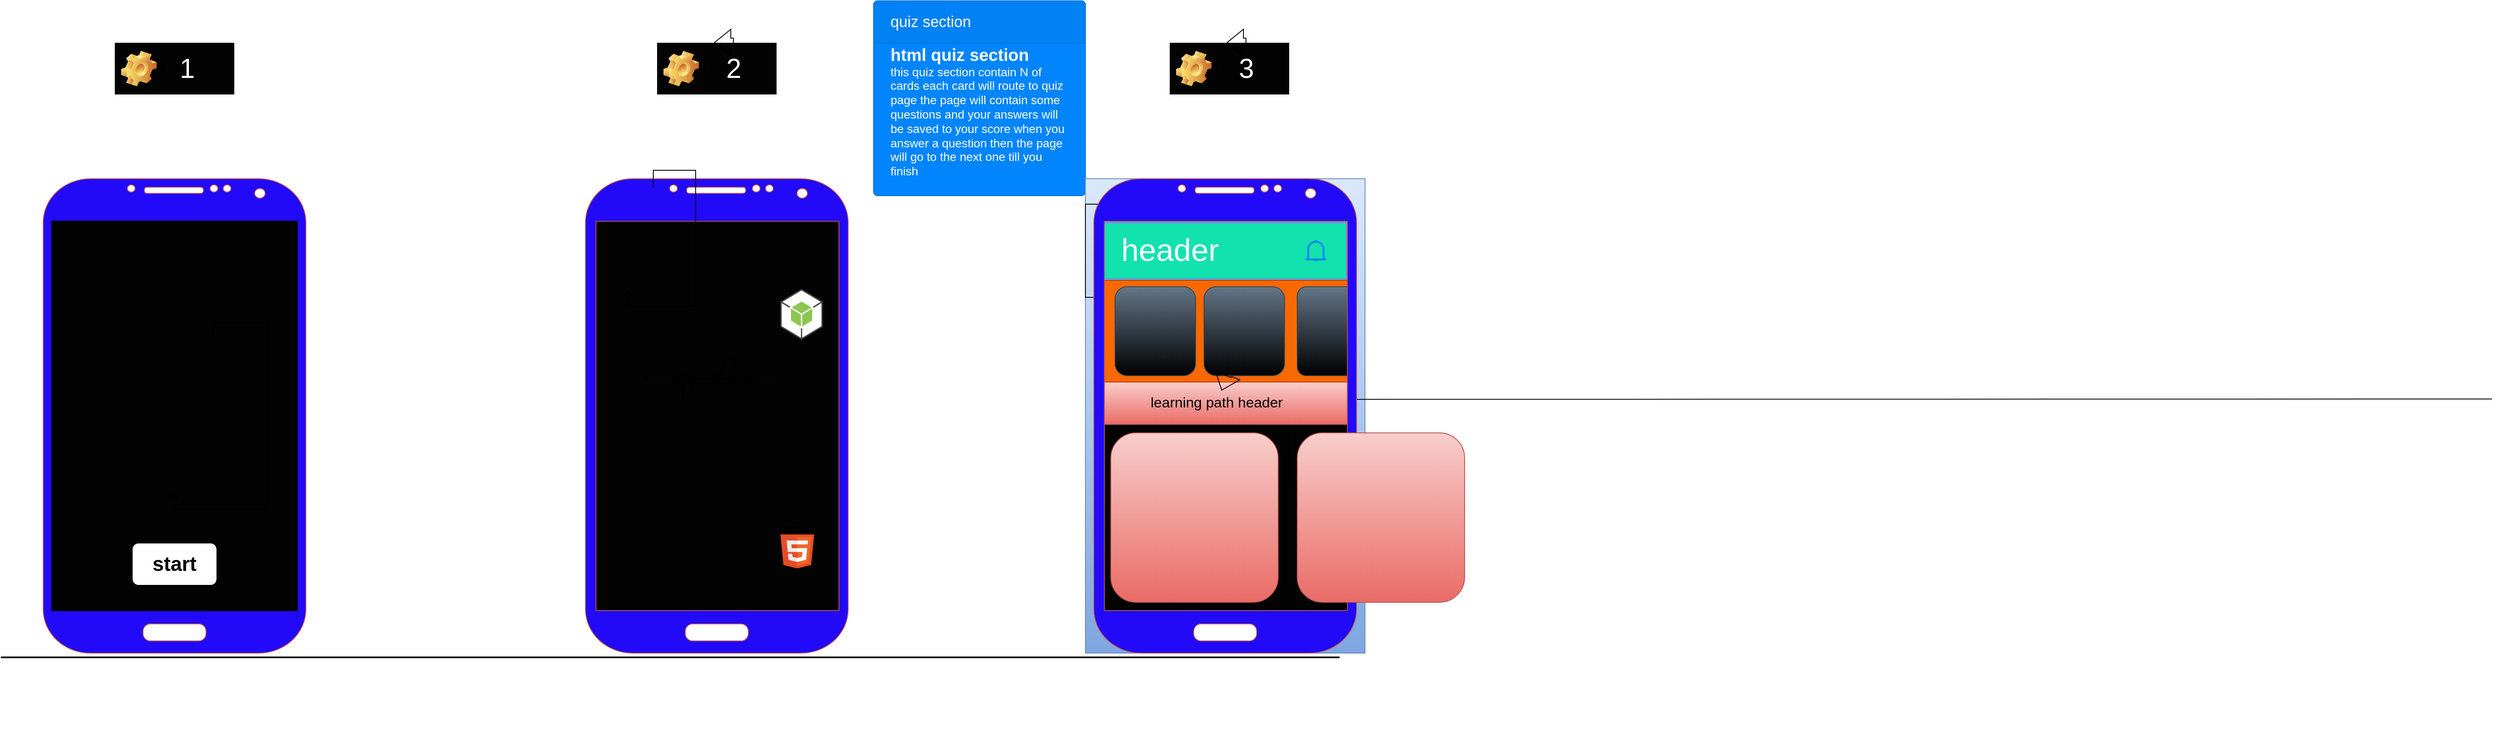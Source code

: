 <mxfile version="21.7.2" type="github">
  <diagram name="Page-1" id="X2JnDKoGHxt49fTbtLQz">
    <mxGraphModel dx="1263" dy="905" grid="1" gridSize="10" guides="1" tooltips="1" connect="1" arrows="1" fold="1" page="1" pageScale="1" pageWidth="850" pageHeight="1100" math="0" shadow="0">
      <root>
        <mxCell id="0" />
        <mxCell id="1" parent="0" />
        <mxCell id="wpx5yHl7sN_ZGKeGzRwJ-62" value="" style="group" vertex="1" connectable="0" parent="1">
          <mxGeometry x="970" y="230" width="334" height="560" as="geometry" />
        </mxCell>
        <mxCell id="wpx5yHl7sN_ZGKeGzRwJ-46" value="" style="shape=ext;double=1;rounded=0;whiteSpace=wrap;html=1;fillColor=#030303;movable=1;resizable=1;rotatable=1;deletable=1;editable=1;locked=0;connectable=1;" vertex="1" parent="wpx5yHl7sN_ZGKeGzRwJ-62">
          <mxGeometry x="20" y="60" width="290" height="460" as="geometry" />
        </mxCell>
        <mxCell id="wpx5yHl7sN_ZGKeGzRwJ-51" value="" style="shape=image;html=1;verticalAlign=top;verticalLabelPosition=bottom;labelBackgroundColor=#ffffff;imageAspect=0;aspect=fixed;image=https://cdn2.iconfinder.com/data/icons/boxicons-solid-vol-2/24/bxs-planet-128.png;movable=1;resizable=1;rotatable=1;deletable=1;editable=1;locked=0;connectable=1;" vertex="1" parent="wpx5yHl7sN_ZGKeGzRwJ-62">
          <mxGeometry y="20" width="120" height="120" as="geometry" />
        </mxCell>
        <mxCell id="wpx5yHl7sN_ZGKeGzRwJ-53" value="" style="shape=image;html=1;verticalAlign=top;verticalLabelPosition=bottom;labelBackgroundColor=#ffffff;imageAspect=0;aspect=fixed;image=https://cdn2.iconfinder.com/data/icons/boxicons-solid-vol-2/24/bxs-planet-128.png;movable=1;resizable=1;rotatable=1;deletable=1;editable=1;locked=0;connectable=1;" vertex="1" parent="wpx5yHl7sN_ZGKeGzRwJ-62">
          <mxGeometry x="210" y="120" width="120" height="120" as="geometry" />
        </mxCell>
        <mxCell id="wpx5yHl7sN_ZGKeGzRwJ-54" value="" style="shape=image;html=1;verticalAlign=top;verticalLabelPosition=bottom;labelBackgroundColor=#ffffff;imageAspect=0;aspect=fixed;image=https://cdn2.iconfinder.com/data/icons/boxicons-solid-vol-2/24/bxs-planet-128.png;movable=1;resizable=1;rotatable=1;deletable=1;editable=1;locked=0;connectable=1;" vertex="1" parent="wpx5yHl7sN_ZGKeGzRwJ-62">
          <mxGeometry y="270" width="120" height="120" as="geometry" />
        </mxCell>
        <mxCell id="wpx5yHl7sN_ZGKeGzRwJ-55" value="" style="shape=image;html=1;verticalAlign=top;verticalLabelPosition=bottom;labelBackgroundColor=#ffffff;imageAspect=0;aspect=fixed;image=https://cdn2.iconfinder.com/data/icons/boxicons-solid-vol-2/24/bxs-planet-128.png;movable=1;resizable=1;rotatable=1;deletable=1;editable=1;locked=0;connectable=1;" vertex="1" parent="wpx5yHl7sN_ZGKeGzRwJ-62">
          <mxGeometry x="210" y="390" width="120" height="120" as="geometry" />
        </mxCell>
        <mxCell id="wpx5yHl7sN_ZGKeGzRwJ-44" value="" style="verticalLabelPosition=bottom;verticalAlign=top;html=1;shadow=0;dashed=0;strokeWidth=1;shape=mxgraph.android.phone2;strokeColor=#b85450;fillColor=#220AF8;movable=1;resizable=1;rotatable=1;deletable=1;editable=1;locked=0;connectable=1;perimeterSpacing=10;" vertex="1" parent="wpx5yHl7sN_ZGKeGzRwJ-62">
          <mxGeometry x="10" y="10" width="310" height="560" as="geometry" />
        </mxCell>
        <mxCell id="wpx5yHl7sN_ZGKeGzRwJ-52" style="edgeStyle=orthogonalEdgeStyle;rounded=0;orthogonalLoop=1;jettySize=auto;html=1;exitX=0.75;exitY=0;exitDx=0;exitDy=0;fontFamily=Helvetica;fontSize=12;fontColor=default;movable=1;resizable=1;rotatable=1;deletable=1;editable=1;locked=0;connectable=1;" edge="1" parent="wpx5yHl7sN_ZGKeGzRwJ-62" source="wpx5yHl7sN_ZGKeGzRwJ-51" target="wpx5yHl7sN_ZGKeGzRwJ-51">
          <mxGeometry relative="1" as="geometry" />
        </mxCell>
        <mxCell id="wpx5yHl7sN_ZGKeGzRwJ-88" value="" style="dashed=0;outlineConnect=0;html=1;align=center;labelPosition=center;verticalLabelPosition=bottom;verticalAlign=top;shape=mxgraph.weblogos.html5;rounded=0;fontFamily=Helvetica;fontSize=12;fontColor=#FFFFFF;fillColor=none;gradientColor=none;" vertex="1" parent="wpx5yHl7sN_ZGKeGzRwJ-62">
          <mxGeometry x="240" y="420" width="40" height="50" as="geometry" />
        </mxCell>
        <mxCell id="wpx5yHl7sN_ZGKeGzRwJ-89" value="" style="shape=image;html=1;verticalAlign=top;verticalLabelPosition=bottom;labelBackgroundColor=#ffffff;imageAspect=0;aspect=fixed;image=https://cdn1.iconfinder.com/data/icons/hawcons/32/699766-icon-12-file-css-128.png;rounded=0;fontFamily=Helvetica;fontSize=12;fontColor=#FFFFFF;fillColor=none;gradientColor=none;" vertex="1" parent="wpx5yHl7sN_ZGKeGzRwJ-62">
          <mxGeometry x="10" y="270" width="90" height="90" as="geometry" />
        </mxCell>
        <mxCell id="wpx5yHl7sN_ZGKeGzRwJ-91" value="" style="outlineConnect=0;dashed=0;verticalLabelPosition=bottom;verticalAlign=top;align=center;html=1;shape=mxgraph.aws3.android;fillColor=#8CC64F;gradientColor=none;rounded=0;fontFamily=Helvetica;fontSize=12;fontColor=#FFFFFF;" vertex="1" parent="wpx5yHl7sN_ZGKeGzRwJ-62">
          <mxGeometry x="240" y="140" width="50" height="60" as="geometry" />
        </mxCell>
        <mxCell id="wpx5yHl7sN_ZGKeGzRwJ-92" value="" style="shape=image;html=1;verticalAlign=top;verticalLabelPosition=bottom;labelBackgroundColor=#ffffff;imageAspect=0;aspect=fixed;image=https://cdn1.iconfinder.com/data/icons/hawcons/32/700045-icon-86-document-file-php-128.png;rounded=0;fontFamily=Helvetica;fontSize=12;fontColor=#FFFFFF;fillColor=none;gradientColor=none;" vertex="1" parent="wpx5yHl7sN_ZGKeGzRwJ-62">
          <mxGeometry x="40" y="60" width="50" height="50" as="geometry" />
        </mxCell>
        <mxCell id="wpx5yHl7sN_ZGKeGzRwJ-64" value="" style="group" vertex="1" connectable="0" parent="1">
          <mxGeometry x="1065" y="80" width="140" height="60" as="geometry" />
        </mxCell>
        <mxCell id="wpx5yHl7sN_ZGKeGzRwJ-58" value="f" style="label;whiteSpace=wrap;html=1;image=img/clipart/Gear_128x128.png;rounded=0;strokeColor=default;fontFamily=Helvetica;fontSize=12;fontColor=default;fillColor=#030303;" vertex="1" parent="wpx5yHl7sN_ZGKeGzRwJ-64">
          <mxGeometry width="140" height="60" as="geometry" />
        </mxCell>
        <mxCell id="wpx5yHl7sN_ZGKeGzRwJ-60" value="2" style="text;html=1;strokeColor=none;fillColor=none;align=center;verticalAlign=middle;whiteSpace=wrap;rounded=0;fontSize=32;fontFamily=Helvetica;fontColor=#FFFFFF;perimeterSpacing=16;strokeWidth=7;" vertex="1" parent="wpx5yHl7sN_ZGKeGzRwJ-64">
          <mxGeometry x="60" y="15" width="60" height="30" as="geometry" />
        </mxCell>
        <mxCell id="wpx5yHl7sN_ZGKeGzRwJ-63" style="edgeStyle=none;shape=flexArrow;rounded=0;orthogonalLoop=1;jettySize=auto;html=1;exitX=0.5;exitY=0;exitDx=0;exitDy=0;entryX=0.25;entryY=0;entryDx=0;entryDy=0;fontFamily=Helvetica;fontSize=12;fontColor=#FFFFFF;" edge="1" parent="wpx5yHl7sN_ZGKeGzRwJ-64" source="wpx5yHl7sN_ZGKeGzRwJ-60" target="wpx5yHl7sN_ZGKeGzRwJ-60">
          <mxGeometry relative="1" as="geometry" />
        </mxCell>
        <mxCell id="wpx5yHl7sN_ZGKeGzRwJ-65" value="" style="group" vertex="1" connectable="0" parent="1">
          <mxGeometry x="425" y="80" width="140" height="60" as="geometry" />
        </mxCell>
        <mxCell id="wpx5yHl7sN_ZGKeGzRwJ-56" value="f" style="label;whiteSpace=wrap;html=1;image=img/clipart/Gear_128x128.png;rounded=0;strokeColor=default;fontFamily=Helvetica;fontSize=12;fontColor=default;fillColor=#030303;" vertex="1" parent="wpx5yHl7sN_ZGKeGzRwJ-65">
          <mxGeometry width="140" height="60" as="geometry" />
        </mxCell>
        <mxCell id="wpx5yHl7sN_ZGKeGzRwJ-57" value="1" style="text;html=1;strokeColor=none;fillColor=none;align=center;verticalAlign=middle;whiteSpace=wrap;rounded=0;fontSize=32;fontFamily=Helvetica;fontColor=#FFFFFF;perimeterSpacing=16;strokeWidth=7;" vertex="1" parent="wpx5yHl7sN_ZGKeGzRwJ-65">
          <mxGeometry x="55" y="15" width="60" height="30" as="geometry" />
        </mxCell>
        <mxCell id="wpx5yHl7sN_ZGKeGzRwJ-74" value="" style="shape=link;html=1;rounded=0;fontFamily=Helvetica;fontSize=12;fontColor=#FFFFFF;" edge="1" parent="1">
          <mxGeometry width="100" relative="1" as="geometry">
            <mxPoint x="1080" y="480" as="sourcePoint" />
            <mxPoint x="1180" y="480" as="targetPoint" />
          </mxGeometry>
        </mxCell>
        <mxCell id="wpx5yHl7sN_ZGKeGzRwJ-76" value="" style="line;strokeWidth=2;html=1;rounded=0;fontFamily=Helvetica;fontSize=12;fontColor=#FFFFFF;fillColor=none;gradientColor=none;" vertex="1" parent="1">
          <mxGeometry x="1050" y="470" width="160" height="10" as="geometry" />
        </mxCell>
        <mxCell id="wpx5yHl7sN_ZGKeGzRwJ-77" value="" style="line;strokeWidth=2;html=1;rounded=0;fontFamily=Helvetica;fontSize=12;fontColor=#FFFFFF;fillColor=none;gradientColor=none;" vertex="1" parent="1">
          <mxGeometry x="290" y="700" width="1580" height="210" as="geometry" />
        </mxCell>
        <mxCell id="wpx5yHl7sN_ZGKeGzRwJ-78" value="" style="group" vertex="1" connectable="0" parent="1">
          <mxGeometry x="340" y="240" width="310" height="560" as="geometry" />
        </mxCell>
        <mxCell id="wpx5yHl7sN_ZGKeGzRwJ-9" value="" style="verticalLabelPosition=bottom;verticalAlign=top;html=1;shadow=0;dashed=0;strokeWidth=1;shape=mxgraph.android.phone2;strokeColor=#b85450;fillColor=#220AF8;movable=1;resizable=1;rotatable=1;deletable=1;editable=1;locked=0;connectable=1;" vertex="1" parent="wpx5yHl7sN_ZGKeGzRwJ-78">
          <mxGeometry width="310" height="560" as="geometry" />
        </mxCell>
        <mxCell id="wpx5yHl7sN_ZGKeGzRwJ-22" value="" style="group;movable=1;resizable=1;rotatable=1;deletable=1;editable=1;locked=0;connectable=1;" vertex="1" connectable="0" parent="wpx5yHl7sN_ZGKeGzRwJ-78">
          <mxGeometry x="10" y="50" width="290" height="460" as="geometry" />
        </mxCell>
        <mxCell id="wpx5yHl7sN_ZGKeGzRwJ-13" value="" style="shape=ext;double=1;rounded=0;whiteSpace=wrap;html=1;fillColor=#030303;movable=1;resizable=1;rotatable=1;deletable=1;editable=1;locked=0;connectable=1;" vertex="1" parent="wpx5yHl7sN_ZGKeGzRwJ-22">
          <mxGeometry width="290" height="460" as="geometry" />
        </mxCell>
        <mxCell id="wpx5yHl7sN_ZGKeGzRwJ-24" value="" style="group;movable=1;resizable=1;rotatable=1;deletable=1;editable=1;locked=0;connectable=1;" vertex="1" connectable="0" parent="wpx5yHl7sN_ZGKeGzRwJ-22">
          <mxGeometry x="95" y="380" width="100" height="50" as="geometry" />
        </mxCell>
        <mxCell id="wpx5yHl7sN_ZGKeGzRwJ-17" value="" style="rounded=1;whiteSpace=wrap;html=1;movable=1;resizable=1;rotatable=1;deletable=1;editable=1;locked=0;connectable=1;" vertex="1" parent="wpx5yHl7sN_ZGKeGzRwJ-24">
          <mxGeometry width="100" height="50" as="geometry" />
        </mxCell>
        <mxCell id="wpx5yHl7sN_ZGKeGzRwJ-20" value="&lt;h1&gt;start&lt;/h1&gt;" style="text;html=1;strokeColor=none;fillColor=none;align=center;verticalAlign=middle;whiteSpace=wrap;rounded=0;movable=1;resizable=1;rotatable=1;deletable=1;editable=1;locked=0;connectable=1;" vertex="1" parent="wpx5yHl7sN_ZGKeGzRwJ-24">
          <mxGeometry x="20" y="10" width="60" height="30" as="geometry" />
        </mxCell>
        <mxCell id="wpx5yHl7sN_ZGKeGzRwJ-25" value="" style="group;movable=1;resizable=1;rotatable=1;deletable=1;editable=1;locked=0;connectable=1;" vertex="1" connectable="0" parent="wpx5yHl7sN_ZGKeGzRwJ-22">
          <mxGeometry x="55" y="140" width="180" height="180" as="geometry" />
        </mxCell>
        <mxCell id="wpx5yHl7sN_ZGKeGzRwJ-19" value="" style="shape=image;html=1;verticalAlign=top;verticalLabelPosition=bottom;labelBackgroundColor=#ffffff;imageAspect=0;aspect=fixed;image=https://cdn2.iconfinder.com/data/icons/boxicons-solid-vol-2/24/bxs-planet-128.png;movable=1;resizable=1;rotatable=1;deletable=1;editable=1;locked=0;connectable=1;" vertex="1" parent="wpx5yHl7sN_ZGKeGzRwJ-25">
          <mxGeometry width="180" height="180" as="geometry" />
        </mxCell>
        <mxCell id="wpx5yHl7sN_ZGKeGzRwJ-23" style="edgeStyle=orthogonalEdgeStyle;rounded=0;orthogonalLoop=1;jettySize=auto;html=1;exitX=0.75;exitY=0;exitDx=0;exitDy=0;fontFamily=Helvetica;fontSize=12;fontColor=default;movable=1;resizable=1;rotatable=1;deletable=1;editable=1;locked=0;connectable=1;" edge="1" parent="wpx5yHl7sN_ZGKeGzRwJ-25" source="wpx5yHl7sN_ZGKeGzRwJ-19" target="wpx5yHl7sN_ZGKeGzRwJ-19">
          <mxGeometry relative="1" as="geometry" />
        </mxCell>
        <mxCell id="wpx5yHl7sN_ZGKeGzRwJ-80" value="" style="edgeStyle=elbowEdgeStyle;elbow=vertical;endArrow=classic;html=1;curved=0;rounded=0;endSize=8;startSize=8;fontFamily=Helvetica;fontSize=12;fontColor=#FFFFFF;shape=flexArrow;" edge="1" parent="1">
          <mxGeometry width="50" height="50" relative="1" as="geometry">
            <mxPoint x="1100" y="500" as="sourcePoint" />
            <mxPoint x="1150" y="450" as="targetPoint" />
          </mxGeometry>
        </mxCell>
        <mxCell id="wpx5yHl7sN_ZGKeGzRwJ-83" value="" style="group" vertex="1" connectable="0" parent="1">
          <mxGeometry x="1670" y="80" width="140" height="60" as="geometry" />
        </mxCell>
        <mxCell id="wpx5yHl7sN_ZGKeGzRwJ-84" value="f" style="label;whiteSpace=wrap;html=1;image=img/clipart/Gear_128x128.png;rounded=0;strokeColor=default;fontFamily=Helvetica;fontSize=12;fontColor=default;fillColor=#030303;" vertex="1" parent="wpx5yHl7sN_ZGKeGzRwJ-83">
          <mxGeometry width="140" height="60" as="geometry" />
        </mxCell>
        <mxCell id="wpx5yHl7sN_ZGKeGzRwJ-85" value="3" style="text;html=1;strokeColor=none;fillColor=none;align=center;verticalAlign=middle;whiteSpace=wrap;rounded=0;fontSize=32;fontFamily=Helvetica;fontColor=#FFFFFF;perimeterSpacing=16;strokeWidth=7;" vertex="1" parent="wpx5yHl7sN_ZGKeGzRwJ-83">
          <mxGeometry x="60" y="15" width="60" height="30" as="geometry" />
        </mxCell>
        <mxCell id="wpx5yHl7sN_ZGKeGzRwJ-86" style="edgeStyle=none;shape=flexArrow;rounded=0;orthogonalLoop=1;jettySize=auto;html=1;exitX=0.5;exitY=0;exitDx=0;exitDy=0;entryX=0.25;entryY=0;entryDx=0;entryDy=0;fontFamily=Helvetica;fontSize=12;fontColor=#FFFFFF;" edge="1" parent="wpx5yHl7sN_ZGKeGzRwJ-83" source="wpx5yHl7sN_ZGKeGzRwJ-85" target="wpx5yHl7sN_ZGKeGzRwJ-85">
          <mxGeometry relative="1" as="geometry" />
        </mxCell>
        <mxCell id="wpx5yHl7sN_ZGKeGzRwJ-133" value="&lt;span style=&quot;font-size: 20px;&quot;&gt;&lt;b&gt;html quiz section&amp;nbsp;&lt;/b&gt;&lt;/span&gt;&lt;br style=&quot;font-size: 14px&quot;&gt;this quiz section contain N of cards each card will route to quiz page the page will contain some questions and your answers will be saved to your score when you answer a question then the page will go to the next one till you finish&amp;nbsp;" style="html=1;shadow=0;dashed=0;shape=mxgraph.bootstrap.rrect;rSize=5;strokeColor=#0071D5;html=1;whiteSpace=wrap;fillColor=#0085FC;fontColor=#ffffff;verticalAlign=bottom;align=left;spacing=20;spacingBottom=0;fontSize=14;rounded=0;fontFamily=Helvetica;" vertex="1" parent="1">
          <mxGeometry x="1320" y="30" width="250" height="230" as="geometry" />
        </mxCell>
        <mxCell id="wpx5yHl7sN_ZGKeGzRwJ-134" value="quiz section&amp;nbsp;" style="html=1;shadow=0;dashed=0;shape=mxgraph.bootstrap.topButton;rSize=5;perimeter=none;whiteSpace=wrap;fillColor=#0081F4;strokeColor=#0071D5;fontColor=#ffffff;resizeWidth=1;fontSize=18;align=left;spacing=20;rounded=0;fontFamily=Helvetica;" vertex="1" parent="wpx5yHl7sN_ZGKeGzRwJ-133">
          <mxGeometry width="250" height="50" relative="1" as="geometry" />
        </mxCell>
        <mxCell id="wpx5yHl7sN_ZGKeGzRwJ-66" value="" style="group;fillColor=#dae8fc;gradientColor=#7ea6e0;strokeColor=#6c8ebf;fontColor=#666666;" vertex="1" connectable="0" parent="1">
          <mxGeometry x="1570" y="240" width="330" height="560" as="geometry" />
        </mxCell>
        <mxCell id="wpx5yHl7sN_ZGKeGzRwJ-67" value="" style="shape=ext;double=1;rounded=0;whiteSpace=wrap;html=1;fillColor=#030303;movable=1;resizable=1;rotatable=1;deletable=1;editable=1;locked=0;connectable=1;" vertex="1" parent="wpx5yHl7sN_ZGKeGzRwJ-66">
          <mxGeometry x="20" y="50" width="290" height="460" as="geometry" />
        </mxCell>
        <mxCell id="wpx5yHl7sN_ZGKeGzRwJ-73" style="edgeStyle=orthogonalEdgeStyle;rounded=0;orthogonalLoop=1;jettySize=auto;html=1;exitX=0.75;exitY=0;exitDx=0;exitDy=0;fontFamily=Helvetica;fontSize=12;fontColor=default;movable=1;resizable=1;rotatable=1;deletable=1;editable=1;locked=0;connectable=1;" edge="1" parent="wpx5yHl7sN_ZGKeGzRwJ-66" source="wpx5yHl7sN_ZGKeGzRwJ-93">
          <mxGeometry relative="1" as="geometry">
            <mxPoint x="90" y="20" as="sourcePoint" />
            <mxPoint x="60.0" y="140" as="targetPoint" />
          </mxGeometry>
        </mxCell>
        <mxCell id="wpx5yHl7sN_ZGKeGzRwJ-94" value="" style="edgeStyle=orthogonalEdgeStyle;rounded=0;orthogonalLoop=1;jettySize=auto;html=1;exitX=0.75;exitY=0;exitDx=0;exitDy=0;fontFamily=Helvetica;fontSize=12;fontColor=default;movable=1;resizable=1;rotatable=1;deletable=1;editable=1;locked=0;connectable=1;" edge="1" parent="wpx5yHl7sN_ZGKeGzRwJ-66" target="wpx5yHl7sN_ZGKeGzRwJ-93">
          <mxGeometry relative="1" as="geometry">
            <mxPoint x="1660" y="260" as="sourcePoint" />
            <mxPoint x="1630.0" y="380" as="targetPoint" />
          </mxGeometry>
        </mxCell>
        <mxCell id="wpx5yHl7sN_ZGKeGzRwJ-93" value="" style="shape=ext;double=1;rounded=0;whiteSpace=wrap;html=1;fontFamily=Helvetica;fontSize=12;fontColor=#FFFFFF;fillColor=#12e2ae;gradientColor=none;strokeColor=#B266FF;" vertex="1" parent="wpx5yHl7sN_ZGKeGzRwJ-66">
          <mxGeometry x="20" y="50" width="290" height="70" as="geometry" />
        </mxCell>
        <mxCell id="wpx5yHl7sN_ZGKeGzRwJ-103" value="header" style="text;html=1;strokeColor=none;fillColor=none;align=center;verticalAlign=middle;whiteSpace=wrap;rounded=0;fontSize=37;fontFamily=Helvetica;fontColor=#FFFFFF;" vertex="1" parent="wpx5yHl7sN_ZGKeGzRwJ-66">
          <mxGeometry x="70" y="70" width="60" height="30" as="geometry" />
        </mxCell>
        <mxCell id="wpx5yHl7sN_ZGKeGzRwJ-104" value="" style="html=1;verticalLabelPosition=bottom;align=center;labelBackgroundColor=#ffffff;verticalAlign=top;strokeWidth=2;strokeColor=#0080F0;shadow=0;dashed=0;shape=mxgraph.ios7.icons.bell;rounded=0;fontFamily=Helvetica;fontSize=12;fontColor=#FFFFFF;fillColor=none;gradientColor=none;" vertex="1" parent="wpx5yHl7sN_ZGKeGzRwJ-66">
          <mxGeometry x="260" y="73.45" width="24" height="23.1" as="geometry" />
        </mxCell>
        <mxCell id="wpx5yHl7sN_ZGKeGzRwJ-136" value="" style="rounded=0;whiteSpace=wrap;html=1;fontFamily=Helvetica;fontSize=12;fillColor=#f8cecc;gradientColor=#ea6b66;strokeColor=#b85450;" vertex="1" parent="wpx5yHl7sN_ZGKeGzRwJ-66">
          <mxGeometry x="20" y="240" width="290" height="50" as="geometry" />
        </mxCell>
        <mxCell id="wpx5yHl7sN_ZGKeGzRwJ-137" value="learning path header" style="text;html=1;strokeColor=none;fillColor=none;align=center;verticalAlign=middle;whiteSpace=wrap;rounded=0;fontSize=17;fontFamily=Helvetica;fontColor=#000000;" vertex="1" parent="wpx5yHl7sN_ZGKeGzRwJ-66">
          <mxGeometry x="70" y="250" width="170" height="30" as="geometry" />
        </mxCell>
        <mxCell id="wpx5yHl7sN_ZGKeGzRwJ-138" value="" style="group" vertex="1" connectable="0" parent="wpx5yHl7sN_ZGKeGzRwJ-66">
          <mxGeometry x="20" y="120" width="300" height="120" as="geometry" />
        </mxCell>
        <mxCell id="wpx5yHl7sN_ZGKeGzRwJ-105" value="" style="rounded=0;whiteSpace=wrap;html=1;fontFamily=Helvetica;fontSize=12;fontColor=#000000;fillColor=#fa6800;strokeColor=#C73500;" vertex="1" parent="wpx5yHl7sN_ZGKeGzRwJ-138">
          <mxGeometry width="290" height="120" as="geometry" />
        </mxCell>
        <mxCell id="wpx5yHl7sN_ZGKeGzRwJ-106" value="" style="rounded=1;whiteSpace=wrap;html=1;fontFamily=Helvetica;fontSize=12;fontColor=#ffffff;fillColor=#647687;strokeColor=#314354;gradientColor=default;" vertex="1" parent="wpx5yHl7sN_ZGKeGzRwJ-138">
          <mxGeometry x="15" y="7.5" width="95" height="105" as="geometry" />
        </mxCell>
        <mxCell id="wpx5yHl7sN_ZGKeGzRwJ-107" value="" style="rounded=1;whiteSpace=wrap;html=1;fontFamily=Helvetica;fontSize=12;fontColor=#ffffff;fillColor=#647687;strokeColor=#314354;gradientColor=default;" vertex="1" parent="wpx5yHl7sN_ZGKeGzRwJ-138">
          <mxGeometry x="120" y="7.5" width="95" height="105" as="geometry" />
        </mxCell>
        <mxCell id="wpx5yHl7sN_ZGKeGzRwJ-132" value="" style="rounded=1;whiteSpace=wrap;html=1;fontFamily=Helvetica;fontSize=12;fontColor=#ffffff;fillColor=#647687;strokeColor=#314354;gradientColor=default;" vertex="1" parent="wpx5yHl7sN_ZGKeGzRwJ-138">
          <mxGeometry x="230" y="7.5" width="70" height="105" as="geometry" />
        </mxCell>
        <mxCell id="wpx5yHl7sN_ZGKeGzRwJ-139" value="" style="edgeStyle=none;shape=flexArrow;rounded=0;orthogonalLoop=1;jettySize=auto;html=1;fontFamily=Helvetica;fontSize=12;fontColor=#FFFFFF;" edge="1" parent="wpx5yHl7sN_ZGKeGzRwJ-66" source="wpx5yHl7sN_ZGKeGzRwJ-107" target="wpx5yHl7sN_ZGKeGzRwJ-137">
          <mxGeometry relative="1" as="geometry" />
        </mxCell>
        <mxCell id="wpx5yHl7sN_ZGKeGzRwJ-140" value="" style="rounded=0;whiteSpace=wrap;html=1;fontFamily=Helvetica;fontSize=12;fontColor=#FFFFFF;fillColor=none;gradientColor=none;" vertex="1" parent="wpx5yHl7sN_ZGKeGzRwJ-66">
          <mxGeometry x="120" y="300" width="120" height="60" as="geometry" />
        </mxCell>
        <mxCell id="wpx5yHl7sN_ZGKeGzRwJ-143" style="edgeStyle=none;shape=flexArrow;rounded=0;orthogonalLoop=1;jettySize=auto;html=1;fontFamily=Helvetica;fontSize=12;fontColor=#FFFFFF;" edge="1" parent="wpx5yHl7sN_ZGKeGzRwJ-66" source="wpx5yHl7sN_ZGKeGzRwJ-142" target="wpx5yHl7sN_ZGKeGzRwJ-67">
          <mxGeometry relative="1" as="geometry" />
        </mxCell>
        <mxCell id="wpx5yHl7sN_ZGKeGzRwJ-142" value="" style="rounded=1;whiteSpace=wrap;html=1;fontFamily=Helvetica;fontSize=12;fillColor=#f8cecc;gradientColor=#ea6b66;strokeColor=#b85450;" vertex="1" parent="wpx5yHl7sN_ZGKeGzRwJ-66">
          <mxGeometry x="30" y="300" width="197.5" height="200" as="geometry" />
        </mxCell>
        <mxCell id="wpx5yHl7sN_ZGKeGzRwJ-72" value="" style="verticalLabelPosition=bottom;verticalAlign=top;html=1;shadow=0;dashed=0;strokeWidth=1;shape=mxgraph.android.phone2;strokeColor=#b85450;fillColor=#220AF8;movable=1;resizable=1;rotatable=1;deletable=1;editable=1;locked=0;connectable=1;perimeterSpacing=10;" vertex="1" parent="wpx5yHl7sN_ZGKeGzRwJ-66">
          <mxGeometry x="10" width="310" height="560" as="geometry" />
        </mxCell>
        <mxCell id="wpx5yHl7sN_ZGKeGzRwJ-144" value="" style="rounded=1;whiteSpace=wrap;html=1;fontFamily=Helvetica;fontSize=12;fillColor=#f8cecc;gradientColor=#ea6b66;strokeColor=#b85450;" vertex="1" parent="1">
          <mxGeometry x="1820" y="540" width="197.5" height="200" as="geometry" />
        </mxCell>
      </root>
    </mxGraphModel>
  </diagram>
</mxfile>
